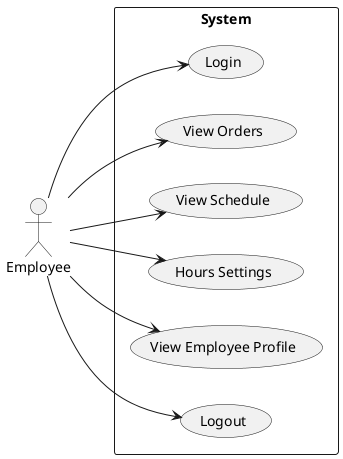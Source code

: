 @startuml employee
left to right direction
actor Employee
rectangle "System" as system {
  (Login)
  (View Orders)
  (View Schedule)
  (Hours Settings)
  (View Employee Profile)
  (Logout)
}
Employee --> (Login)
Employee --> (View Orders)
Employee --> (View Schedule)
Employee --> (Hours Settings)
Employee --> (View Employee Profile)
Employee --> (Logout)
@enduml